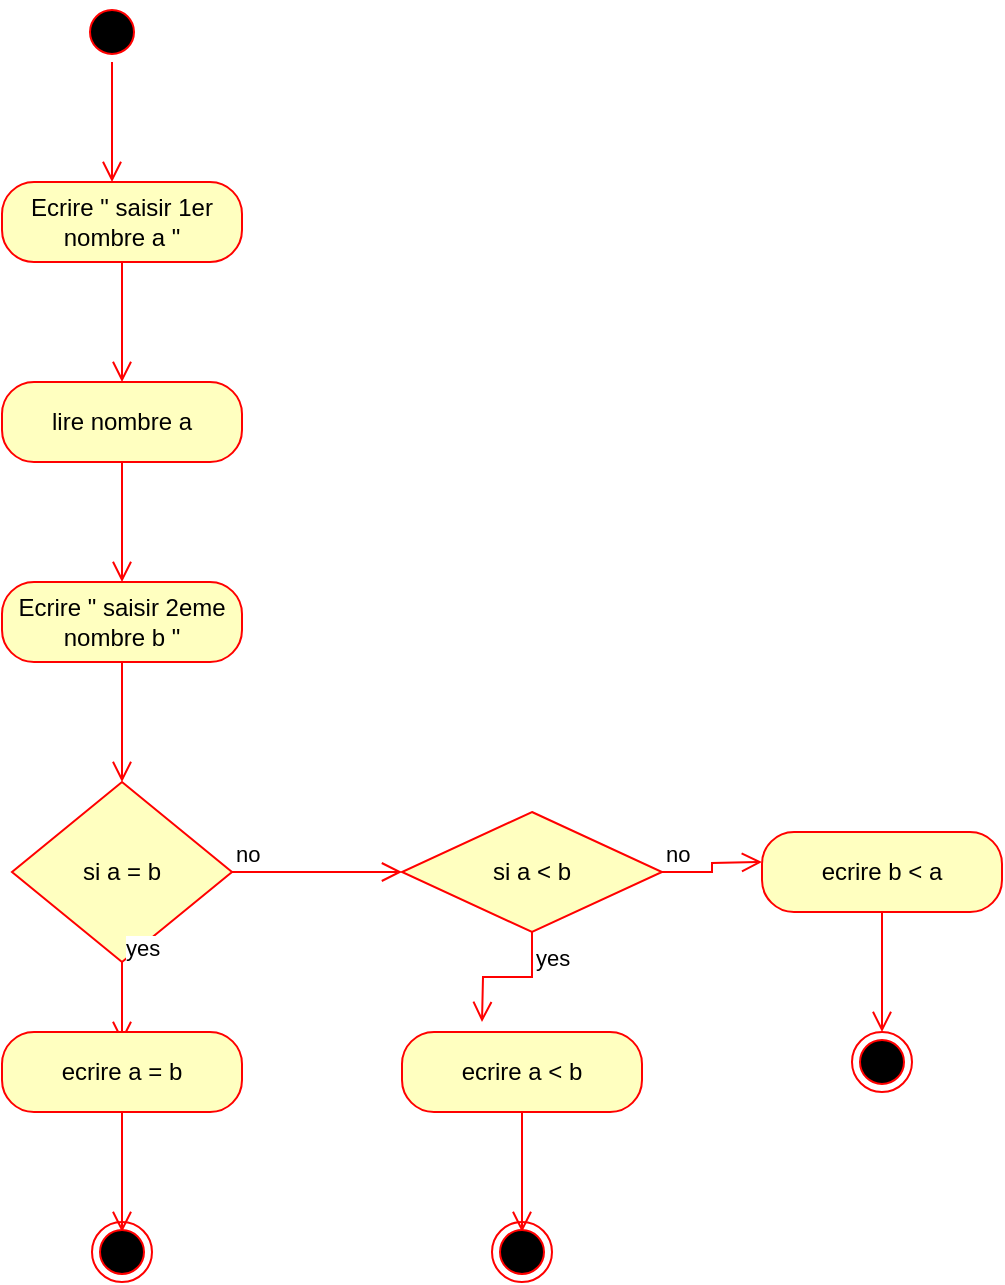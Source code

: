 <mxfile version="21.6.1" type="device">
  <diagram name="Page-1" id="gVo2EPunvdzmpkNHYGgT">
    <mxGraphModel dx="1098" dy="815" grid="1" gridSize="10" guides="1" tooltips="1" connect="1" arrows="1" fold="1" page="1" pageScale="1" pageWidth="827" pageHeight="1169" math="0" shadow="0">
      <root>
        <mxCell id="0" />
        <mxCell id="1" parent="0" />
        <mxCell id="GZmM2c8bXKgDDGQ3JGAG-1" value="" style="ellipse;html=1;shape=startState;fillColor=#000000;strokeColor=#ff0000;" vertex="1" parent="1">
          <mxGeometry x="180" y="20" width="30" height="30" as="geometry" />
        </mxCell>
        <mxCell id="GZmM2c8bXKgDDGQ3JGAG-2" value="" style="edgeStyle=orthogonalEdgeStyle;html=1;verticalAlign=bottom;endArrow=open;endSize=8;strokeColor=#ff0000;rounded=0;" edge="1" source="GZmM2c8bXKgDDGQ3JGAG-1" parent="1">
          <mxGeometry relative="1" as="geometry">
            <mxPoint x="195" y="110" as="targetPoint" />
          </mxGeometry>
        </mxCell>
        <mxCell id="GZmM2c8bXKgDDGQ3JGAG-3" value="Ecrire &quot; saisir 1er nombre a &quot;" style="rounded=1;whiteSpace=wrap;html=1;arcSize=40;fontColor=#000000;fillColor=#ffffc0;strokeColor=#ff0000;" vertex="1" parent="1">
          <mxGeometry x="140" y="110" width="120" height="40" as="geometry" />
        </mxCell>
        <mxCell id="GZmM2c8bXKgDDGQ3JGAG-4" value="" style="edgeStyle=orthogonalEdgeStyle;html=1;verticalAlign=bottom;endArrow=open;endSize=8;strokeColor=#ff0000;rounded=0;" edge="1" source="GZmM2c8bXKgDDGQ3JGAG-3" parent="1">
          <mxGeometry relative="1" as="geometry">
            <mxPoint x="200" y="210" as="targetPoint" />
          </mxGeometry>
        </mxCell>
        <mxCell id="GZmM2c8bXKgDDGQ3JGAG-5" value="lire nombre a" style="rounded=1;whiteSpace=wrap;html=1;arcSize=40;fontColor=#000000;fillColor=#ffffc0;strokeColor=#ff0000;" vertex="1" parent="1">
          <mxGeometry x="140" y="210" width="120" height="40" as="geometry" />
        </mxCell>
        <mxCell id="GZmM2c8bXKgDDGQ3JGAG-6" value="" style="edgeStyle=orthogonalEdgeStyle;html=1;verticalAlign=bottom;endArrow=open;endSize=8;strokeColor=#ff0000;rounded=0;" edge="1" parent="1" source="GZmM2c8bXKgDDGQ3JGAG-5">
          <mxGeometry relative="1" as="geometry">
            <mxPoint x="200" y="310" as="targetPoint" />
          </mxGeometry>
        </mxCell>
        <mxCell id="GZmM2c8bXKgDDGQ3JGAG-7" value="Ecrire &quot; saisir 2eme nombre b &quot;" style="rounded=1;whiteSpace=wrap;html=1;arcSize=40;fontColor=#000000;fillColor=#ffffc0;strokeColor=#ff0000;" vertex="1" parent="1">
          <mxGeometry x="140" y="310" width="120" height="40" as="geometry" />
        </mxCell>
        <mxCell id="GZmM2c8bXKgDDGQ3JGAG-8" value="" style="edgeStyle=orthogonalEdgeStyle;html=1;verticalAlign=bottom;endArrow=open;endSize=8;strokeColor=#ff0000;rounded=0;" edge="1" parent="1" source="GZmM2c8bXKgDDGQ3JGAG-7">
          <mxGeometry relative="1" as="geometry">
            <mxPoint x="200" y="410" as="targetPoint" />
          </mxGeometry>
        </mxCell>
        <mxCell id="GZmM2c8bXKgDDGQ3JGAG-9" value="si a = b" style="rhombus;whiteSpace=wrap;html=1;fontColor=#000000;fillColor=#ffffc0;strokeColor=#ff0000;" vertex="1" parent="1">
          <mxGeometry x="145" y="410" width="110" height="90" as="geometry" />
        </mxCell>
        <mxCell id="GZmM2c8bXKgDDGQ3JGAG-10" value="no" style="edgeStyle=orthogonalEdgeStyle;html=1;align=left;verticalAlign=bottom;endArrow=open;endSize=8;strokeColor=#ff0000;rounded=0;entryX=0;entryY=0.5;entryDx=0;entryDy=0;" edge="1" source="GZmM2c8bXKgDDGQ3JGAG-9" parent="1" target="GZmM2c8bXKgDDGQ3JGAG-15">
          <mxGeometry x="-1" relative="1" as="geometry">
            <mxPoint x="330" y="450" as="targetPoint" />
          </mxGeometry>
        </mxCell>
        <mxCell id="GZmM2c8bXKgDDGQ3JGAG-11" value="yes" style="edgeStyle=orthogonalEdgeStyle;html=1;align=left;verticalAlign=top;endArrow=open;endSize=8;strokeColor=#ff0000;rounded=0;" edge="1" source="GZmM2c8bXKgDDGQ3JGAG-9" parent="1">
          <mxGeometry x="-1" y="-20" relative="1" as="geometry">
            <mxPoint x="200" y="540" as="targetPoint" />
            <mxPoint x="20" y="-20" as="offset" />
          </mxGeometry>
        </mxCell>
        <mxCell id="GZmM2c8bXKgDDGQ3JGAG-12" value="ecrire a = b" style="rounded=1;whiteSpace=wrap;html=1;arcSize=40;fontColor=#000000;fillColor=#ffffc0;strokeColor=#ff0000;" vertex="1" parent="1">
          <mxGeometry x="140" y="535" width="120" height="40" as="geometry" />
        </mxCell>
        <mxCell id="GZmM2c8bXKgDDGQ3JGAG-13" value="" style="edgeStyle=orthogonalEdgeStyle;html=1;verticalAlign=bottom;endArrow=open;endSize=8;strokeColor=#ff0000;rounded=0;" edge="1" source="GZmM2c8bXKgDDGQ3JGAG-12" parent="1">
          <mxGeometry relative="1" as="geometry">
            <mxPoint x="200" y="635" as="targetPoint" />
          </mxGeometry>
        </mxCell>
        <mxCell id="GZmM2c8bXKgDDGQ3JGAG-14" value="" style="ellipse;html=1;shape=endState;fillColor=#000000;strokeColor=#ff0000;" vertex="1" parent="1">
          <mxGeometry x="185" y="630" width="30" height="30" as="geometry" />
        </mxCell>
        <mxCell id="GZmM2c8bXKgDDGQ3JGAG-15" value="si a &amp;lt; b" style="rhombus;whiteSpace=wrap;html=1;fontColor=#000000;fillColor=#ffffc0;strokeColor=#ff0000;" vertex="1" parent="1">
          <mxGeometry x="340" y="425" width="130" height="60" as="geometry" />
        </mxCell>
        <mxCell id="GZmM2c8bXKgDDGQ3JGAG-16" value="no" style="edgeStyle=orthogonalEdgeStyle;html=1;align=left;verticalAlign=bottom;endArrow=open;endSize=8;strokeColor=#ff0000;rounded=0;" edge="1" source="GZmM2c8bXKgDDGQ3JGAG-15" parent="1">
          <mxGeometry x="-1" relative="1" as="geometry">
            <mxPoint x="520" y="450" as="targetPoint" />
          </mxGeometry>
        </mxCell>
        <mxCell id="GZmM2c8bXKgDDGQ3JGAG-17" value="yes" style="edgeStyle=orthogonalEdgeStyle;html=1;align=left;verticalAlign=top;endArrow=open;endSize=8;strokeColor=#ff0000;rounded=0;" edge="1" source="GZmM2c8bXKgDDGQ3JGAG-15" parent="1">
          <mxGeometry x="-1" relative="1" as="geometry">
            <mxPoint x="380" y="530" as="targetPoint" />
          </mxGeometry>
        </mxCell>
        <mxCell id="GZmM2c8bXKgDDGQ3JGAG-18" value="ecrire b &amp;lt; a" style="rounded=1;whiteSpace=wrap;html=1;arcSize=40;fontColor=#000000;fillColor=#ffffc0;strokeColor=#ff0000;" vertex="1" parent="1">
          <mxGeometry x="520" y="435" width="120" height="40" as="geometry" />
        </mxCell>
        <mxCell id="GZmM2c8bXKgDDGQ3JGAG-19" value="" style="edgeStyle=orthogonalEdgeStyle;html=1;verticalAlign=bottom;endArrow=open;endSize=8;strokeColor=#ff0000;rounded=0;" edge="1" source="GZmM2c8bXKgDDGQ3JGAG-18" parent="1">
          <mxGeometry relative="1" as="geometry">
            <mxPoint x="580" y="535" as="targetPoint" />
          </mxGeometry>
        </mxCell>
        <mxCell id="GZmM2c8bXKgDDGQ3JGAG-20" value="" style="ellipse;html=1;shape=endState;fillColor=#000000;strokeColor=#ff0000;" vertex="1" parent="1">
          <mxGeometry x="565" y="535" width="30" height="30" as="geometry" />
        </mxCell>
        <mxCell id="GZmM2c8bXKgDDGQ3JGAG-21" value="ecrire a &amp;lt; b" style="rounded=1;whiteSpace=wrap;html=1;arcSize=40;fontColor=#000000;fillColor=#ffffc0;strokeColor=#ff0000;" vertex="1" parent="1">
          <mxGeometry x="340" y="535" width="120" height="40" as="geometry" />
        </mxCell>
        <mxCell id="GZmM2c8bXKgDDGQ3JGAG-22" value="" style="edgeStyle=orthogonalEdgeStyle;html=1;verticalAlign=bottom;endArrow=open;endSize=8;strokeColor=#ff0000;rounded=0;" edge="1" source="GZmM2c8bXKgDDGQ3JGAG-21" parent="1">
          <mxGeometry relative="1" as="geometry">
            <mxPoint x="400" y="635" as="targetPoint" />
          </mxGeometry>
        </mxCell>
        <mxCell id="GZmM2c8bXKgDDGQ3JGAG-23" value="" style="ellipse;html=1;shape=endState;fillColor=#000000;strokeColor=#ff0000;" vertex="1" parent="1">
          <mxGeometry x="385" y="630" width="30" height="30" as="geometry" />
        </mxCell>
      </root>
    </mxGraphModel>
  </diagram>
</mxfile>

